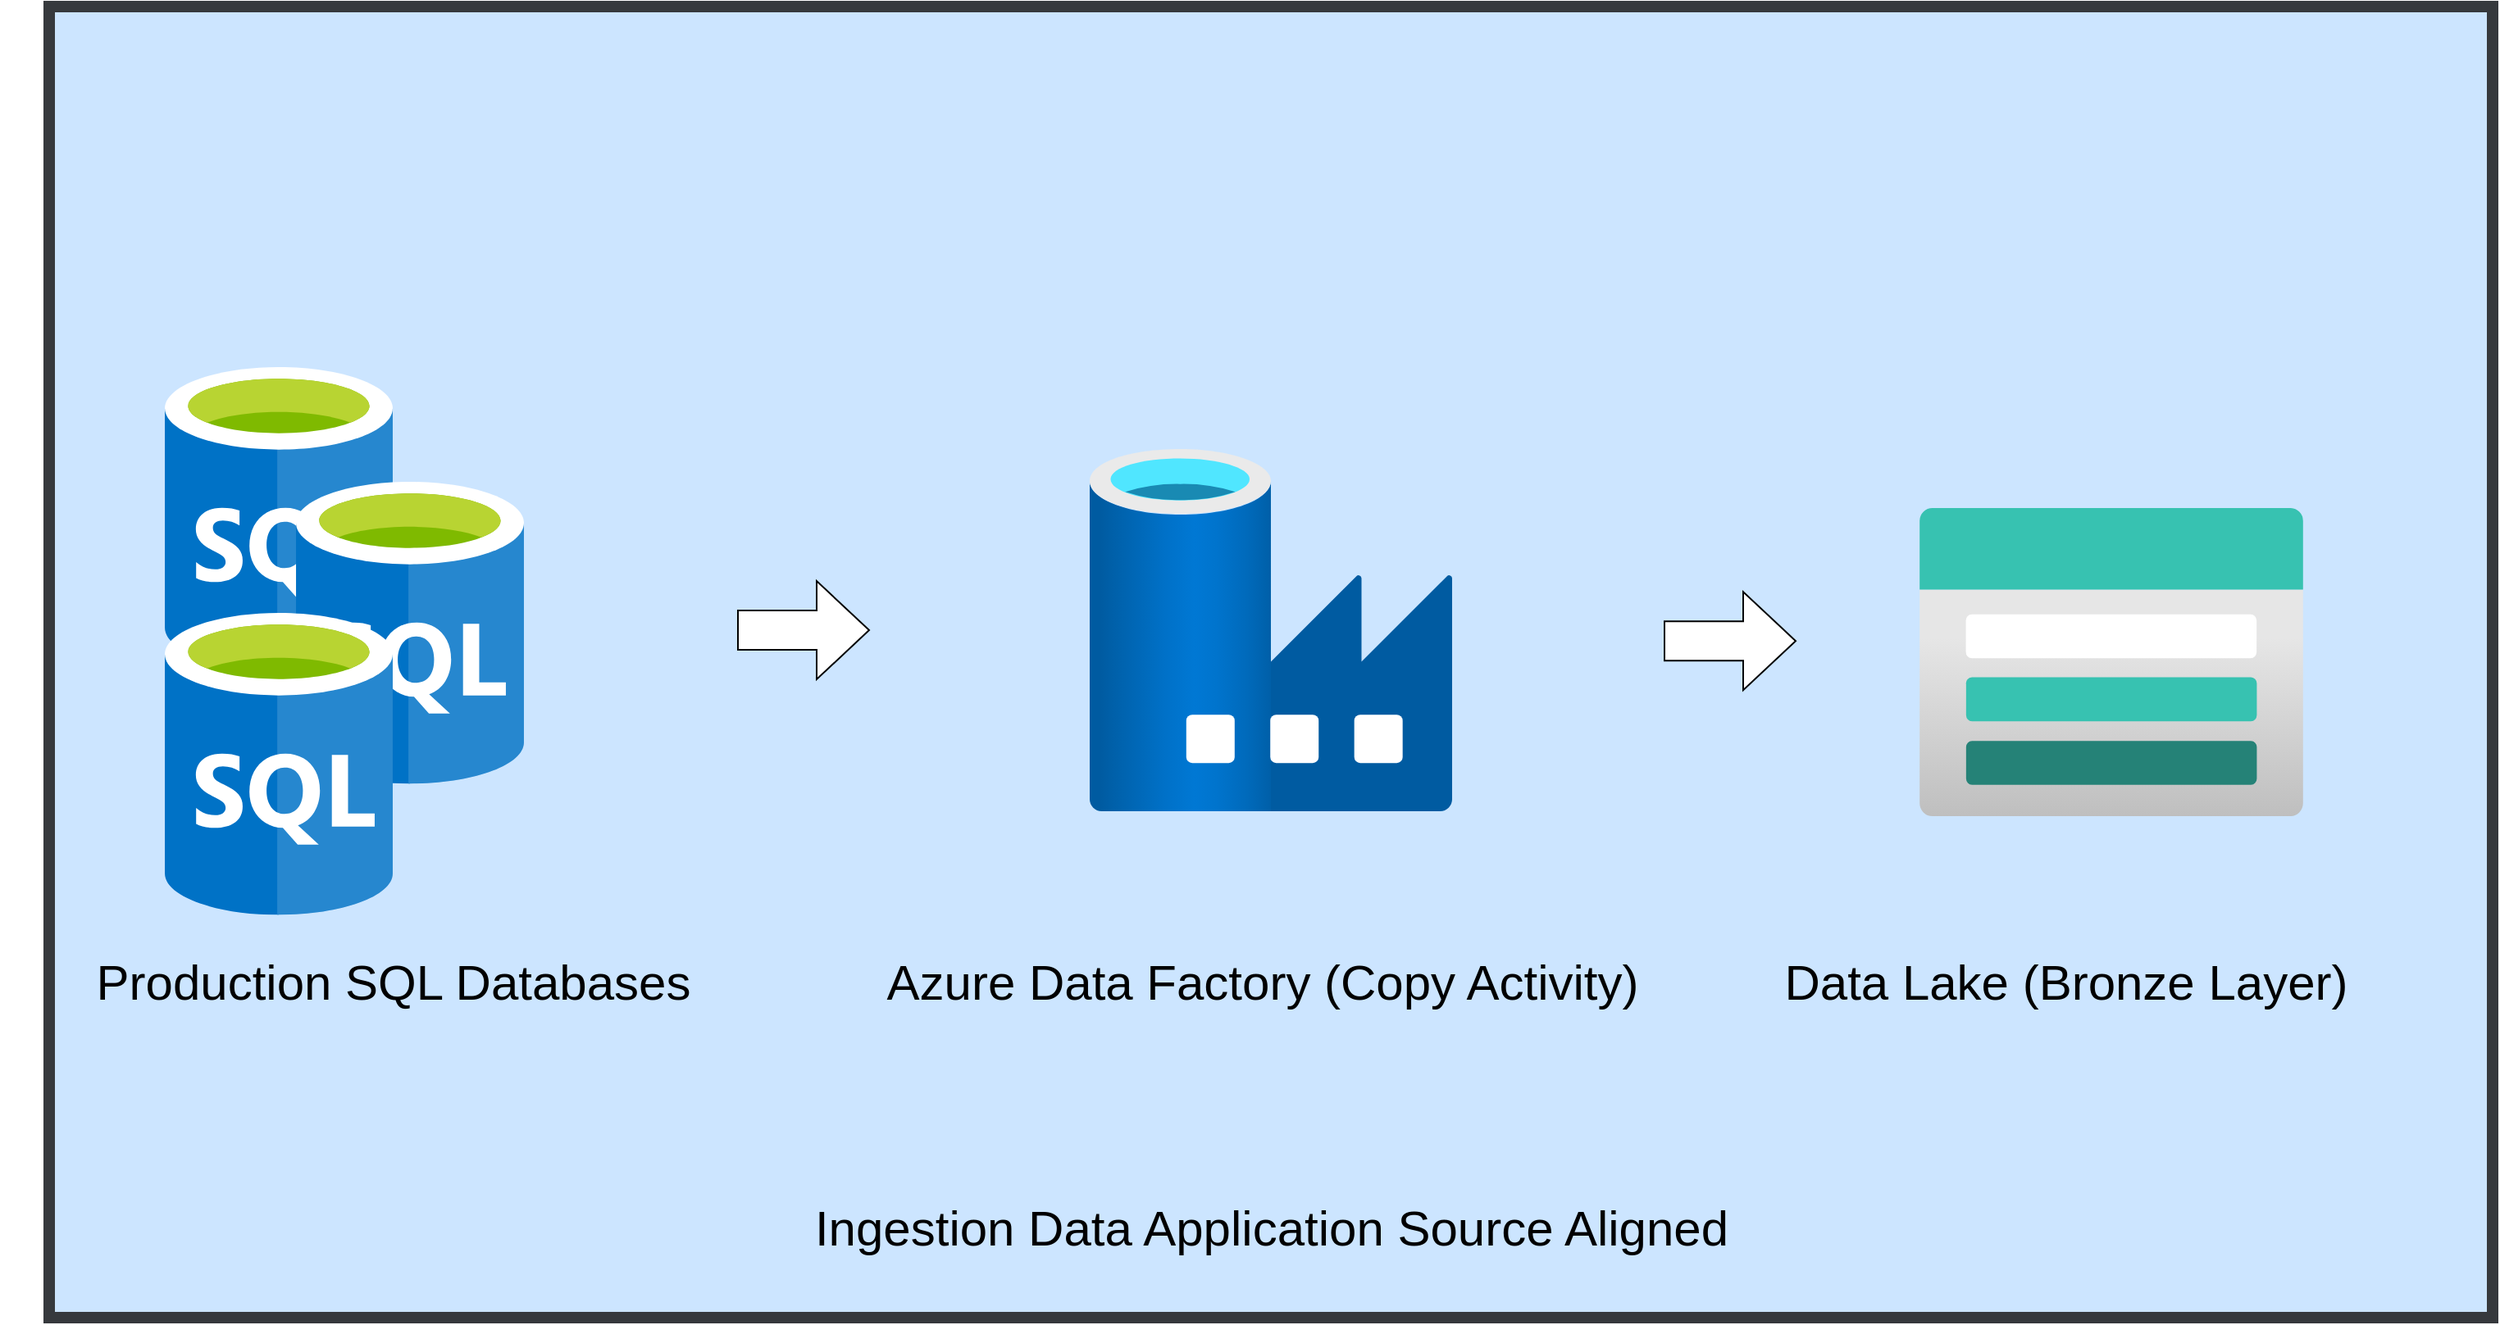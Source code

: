 <mxfile>
    <diagram id="bYZ0EPWIdr6a6PBF1OA9" name="Page-1">
        <mxGraphModel dx="3094" dy="3389" grid="1" gridSize="10" guides="1" tooltips="1" connect="1" arrows="1" fold="1" page="1" pageScale="1" pageWidth="827" pageHeight="1169" math="0" shadow="0">
            <root>
                <mxCell id="0"/>
                <mxCell id="1" parent="0"/>
                <mxCell id="2" value="" style="rounded=0;whiteSpace=wrap;html=1;labelBackgroundColor=none;fillStyle=auto;strokeWidth=7;fontFamily=Helvetica;fontSize=16;fillColor=#cce5ff;strokeColor=#36393d;movable=1;resizable=1;rotatable=1;deletable=1;editable=1;connectable=1;" vertex="1" parent="1">
                    <mxGeometry x="-660" y="-10" width="1490" height="800" as="geometry"/>
                </mxCell>
                <mxCell id="6" value="" style="aspect=fixed;html=1;points=[];align=center;image;fontSize=12;image=img/lib/azure2/databases/Data_Factory.svg;" vertex="1" parent="1">
                    <mxGeometry x="-25.5" y="260" width="221" height="221" as="geometry"/>
                </mxCell>
                <mxCell id="7" value="" style="shape=singleArrow;whiteSpace=wrap;html=1;arrowWidth=0.4;arrowSize=0.4;verticalAlign=top;sketch=0;labelBackgroundColor=default;" vertex="1" parent="1">
                    <mxGeometry x="-240" y="340.505" width="80" height="60" as="geometry"/>
                </mxCell>
                <mxCell id="9" value="&lt;font style=&quot;font-size: 30px;&quot;&gt;Ingestion Data Application Source Aligned&lt;/font&gt;" style="text;html=1;strokeColor=none;fillColor=none;align=center;verticalAlign=middle;whiteSpace=wrap;rounded=0;fontColor=#000000;" vertex="1" parent="1">
                    <mxGeometry x="-212.5" y="720" width="595" height="30" as="geometry"/>
                </mxCell>
                <mxCell id="10" value="" style="group" vertex="1" connectable="0" parent="1">
                    <mxGeometry x="-590" y="210" width="220" height="334.21" as="geometry"/>
                </mxCell>
                <mxCell id="3" value="" style="sketch=0;aspect=fixed;html=1;points=[];align=center;image;fontSize=12;image=img/lib/mscae/SQL_Database_generic.svg;" vertex="1" parent="10">
                    <mxGeometry width="140" height="184.21" as="geometry"/>
                </mxCell>
                <mxCell id="4" value="" style="sketch=0;aspect=fixed;html=1;points=[];align=center;image;fontSize=12;image=img/lib/mscae/SQL_Database_generic.svg;" vertex="1" parent="10">
                    <mxGeometry x="80" y="70" width="140" height="184.21" as="geometry"/>
                </mxCell>
                <mxCell id="5" value="" style="sketch=0;aspect=fixed;html=1;points=[];align=center;image;fontSize=12;image=img/lib/mscae/SQL_Database_generic.svg;" vertex="1" parent="10">
                    <mxGeometry y="150" width="140" height="184.21" as="geometry"/>
                </mxCell>
                <mxCell id="11" value="" style="aspect=fixed;html=1;points=[];align=center;image;fontSize=12;image=img/lib/azure2/storage/Storage_Accounts.svg;fontColor=#000000;" vertex="1" parent="1">
                    <mxGeometry x="480" y="296" width="235" height="188" as="geometry"/>
                </mxCell>
                <mxCell id="12" value="" style="shape=singleArrow;whiteSpace=wrap;html=1;arrowWidth=0.4;arrowSize=0.4;verticalAlign=top;labelBackgroundColor=default;" vertex="1" parent="1">
                    <mxGeometry x="325" y="347.11" width="80" height="60" as="geometry"/>
                </mxCell>
                <mxCell id="14" value="&lt;font style=&quot;font-size: 30px;&quot;&gt;Production SQL Databases&lt;/font&gt;" style="text;html=1;strokeColor=none;fillColor=none;align=center;verticalAlign=middle;whiteSpace=wrap;rounded=0;fontColor=#000000;" vertex="1" parent="1">
                    <mxGeometry x="-690" y="570" width="480" height="30" as="geometry"/>
                </mxCell>
                <mxCell id="16" value="&lt;font style=&quot;font-size: 30px;&quot;&gt;Azure Data Factory (Copy Activity)&lt;/font&gt;" style="text;html=1;strokeColor=none;fillColor=none;align=center;verticalAlign=middle;whiteSpace=wrap;rounded=0;fontColor=#000000;" vertex="1" parent="1">
                    <mxGeometry x="-160" y="570" width="480" height="30" as="geometry"/>
                </mxCell>
                <mxCell id="17" value="&lt;span style=&quot;font-size: 30px;&quot;&gt;Data Lake (Bronze Layer)&lt;/span&gt;" style="text;html=1;strokeColor=none;fillColor=none;align=center;verticalAlign=middle;whiteSpace=wrap;rounded=0;fontColor=#000000;" vertex="1" parent="1">
                    <mxGeometry x="330" y="570" width="480" height="30" as="geometry"/>
                </mxCell>
            </root>
        </mxGraphModel>
    </diagram>
</mxfile>